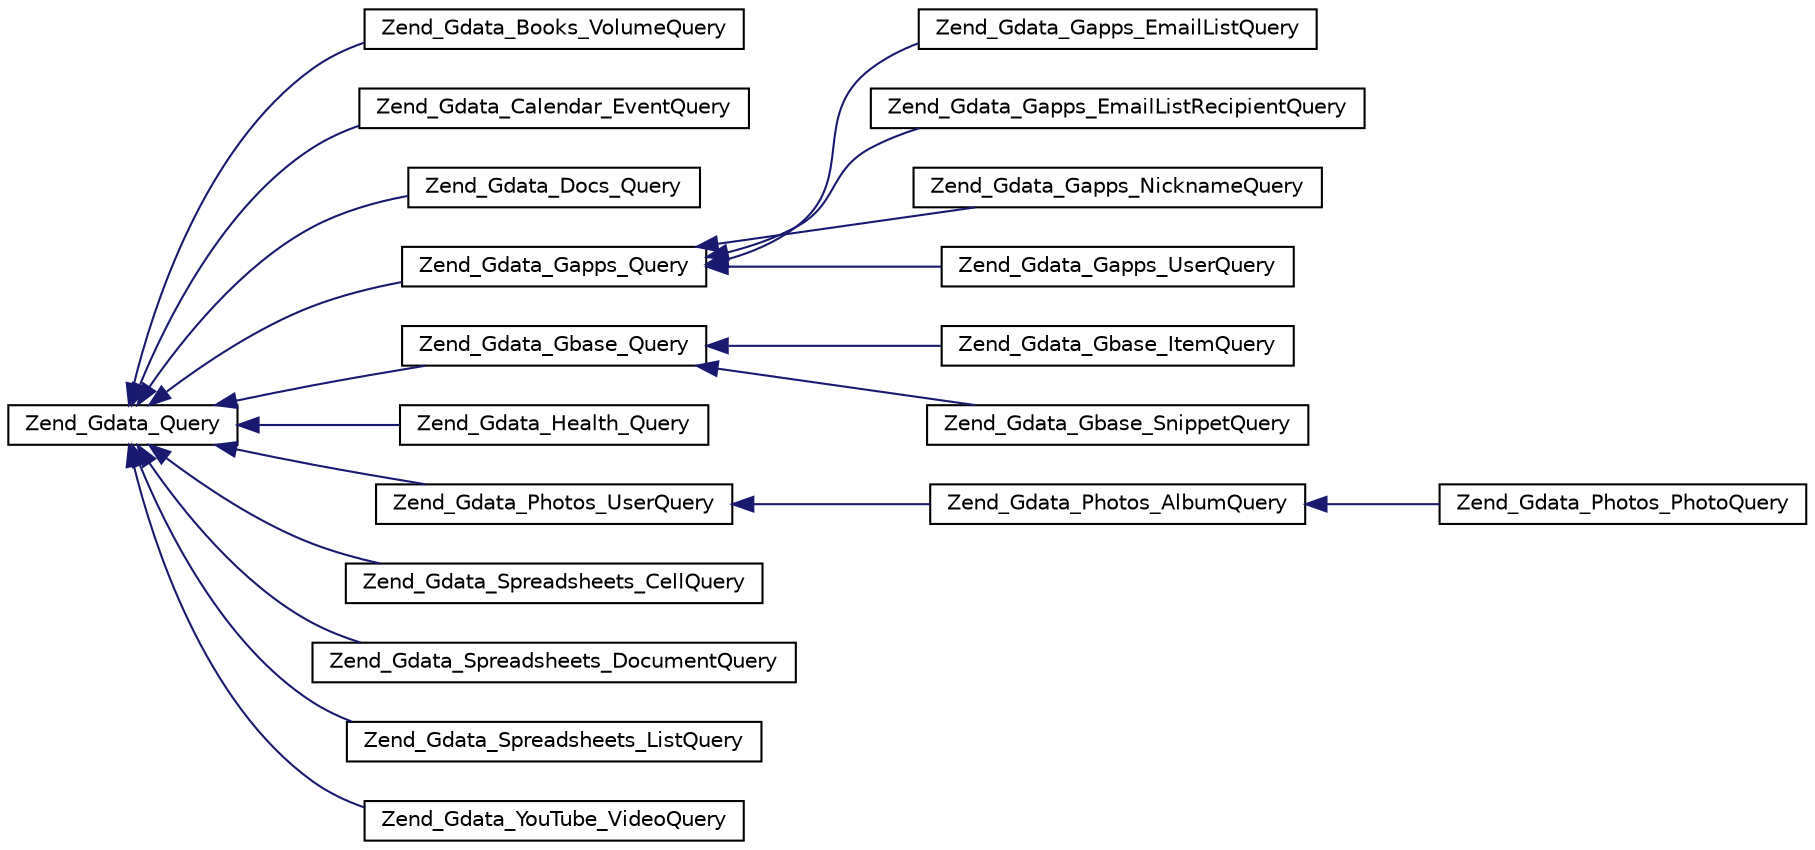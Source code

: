 digraph G
{
  edge [fontname="Helvetica",fontsize="10",labelfontname="Helvetica",labelfontsize="10"];
  node [fontname="Helvetica",fontsize="10",shape=record];
  rankdir="LR";
  Node1 [label="Zend_Gdata_Query",height=0.2,width=0.4,color="black", fillcolor="white", style="filled",URL="$class_zend___gdata___query.html"];
  Node1 -> Node2 [dir="back",color="midnightblue",fontsize="10",style="solid",fontname="Helvetica"];
  Node2 [label="Zend_Gdata_Books_VolumeQuery",height=0.2,width=0.4,color="black", fillcolor="white", style="filled",URL="$class_zend___gdata___books___volume_query.html"];
  Node1 -> Node3 [dir="back",color="midnightblue",fontsize="10",style="solid",fontname="Helvetica"];
  Node3 [label="Zend_Gdata_Calendar_EventQuery",height=0.2,width=0.4,color="black", fillcolor="white", style="filled",URL="$class_zend___gdata___calendar___event_query.html"];
  Node1 -> Node4 [dir="back",color="midnightblue",fontsize="10",style="solid",fontname="Helvetica"];
  Node4 [label="Zend_Gdata_Docs_Query",height=0.2,width=0.4,color="black", fillcolor="white", style="filled",URL="$class_zend___gdata___docs___query.html"];
  Node1 -> Node5 [dir="back",color="midnightblue",fontsize="10",style="solid",fontname="Helvetica"];
  Node5 [label="Zend_Gdata_Gapps_Query",height=0.2,width=0.4,color="black", fillcolor="white", style="filled",URL="$class_zend___gdata___gapps___query.html"];
  Node5 -> Node6 [dir="back",color="midnightblue",fontsize="10",style="solid",fontname="Helvetica"];
  Node6 [label="Zend_Gdata_Gapps_EmailListQuery",height=0.2,width=0.4,color="black", fillcolor="white", style="filled",URL="$class_zend___gdata___gapps___email_list_query.html"];
  Node5 -> Node7 [dir="back",color="midnightblue",fontsize="10",style="solid",fontname="Helvetica"];
  Node7 [label="Zend_Gdata_Gapps_EmailListRecipientQuery",height=0.2,width=0.4,color="black", fillcolor="white", style="filled",URL="$class_zend___gdata___gapps___email_list_recipient_query.html"];
  Node5 -> Node8 [dir="back",color="midnightblue",fontsize="10",style="solid",fontname="Helvetica"];
  Node8 [label="Zend_Gdata_Gapps_NicknameQuery",height=0.2,width=0.4,color="black", fillcolor="white", style="filled",URL="$class_zend___gdata___gapps___nickname_query.html"];
  Node5 -> Node9 [dir="back",color="midnightblue",fontsize="10",style="solid",fontname="Helvetica"];
  Node9 [label="Zend_Gdata_Gapps_UserQuery",height=0.2,width=0.4,color="black", fillcolor="white", style="filled",URL="$class_zend___gdata___gapps___user_query.html"];
  Node1 -> Node10 [dir="back",color="midnightblue",fontsize="10",style="solid",fontname="Helvetica"];
  Node10 [label="Zend_Gdata_Gbase_Query",height=0.2,width=0.4,color="black", fillcolor="white", style="filled",URL="$class_zend___gdata___gbase___query.html"];
  Node10 -> Node11 [dir="back",color="midnightblue",fontsize="10",style="solid",fontname="Helvetica"];
  Node11 [label="Zend_Gdata_Gbase_ItemQuery",height=0.2,width=0.4,color="black", fillcolor="white", style="filled",URL="$class_zend___gdata___gbase___item_query.html"];
  Node10 -> Node12 [dir="back",color="midnightblue",fontsize="10",style="solid",fontname="Helvetica"];
  Node12 [label="Zend_Gdata_Gbase_SnippetQuery",height=0.2,width=0.4,color="black", fillcolor="white", style="filled",URL="$class_zend___gdata___gbase___snippet_query.html"];
  Node1 -> Node13 [dir="back",color="midnightblue",fontsize="10",style="solid",fontname="Helvetica"];
  Node13 [label="Zend_Gdata_Health_Query",height=0.2,width=0.4,color="black", fillcolor="white", style="filled",URL="$class_zend___gdata___health___query.html"];
  Node1 -> Node14 [dir="back",color="midnightblue",fontsize="10",style="solid",fontname="Helvetica"];
  Node14 [label="Zend_Gdata_Photos_UserQuery",height=0.2,width=0.4,color="black", fillcolor="white", style="filled",URL="$class_zend___gdata___photos___user_query.html"];
  Node14 -> Node15 [dir="back",color="midnightblue",fontsize="10",style="solid",fontname="Helvetica"];
  Node15 [label="Zend_Gdata_Photos_AlbumQuery",height=0.2,width=0.4,color="black", fillcolor="white", style="filled",URL="$class_zend___gdata___photos___album_query.html"];
  Node15 -> Node16 [dir="back",color="midnightblue",fontsize="10",style="solid",fontname="Helvetica"];
  Node16 [label="Zend_Gdata_Photos_PhotoQuery",height=0.2,width=0.4,color="black", fillcolor="white", style="filled",URL="$class_zend___gdata___photos___photo_query.html"];
  Node1 -> Node17 [dir="back",color="midnightblue",fontsize="10",style="solid",fontname="Helvetica"];
  Node17 [label="Zend_Gdata_Spreadsheets_CellQuery",height=0.2,width=0.4,color="black", fillcolor="white", style="filled",URL="$class_zend___gdata___spreadsheets___cell_query.html"];
  Node1 -> Node18 [dir="back",color="midnightblue",fontsize="10",style="solid",fontname="Helvetica"];
  Node18 [label="Zend_Gdata_Spreadsheets_DocumentQuery",height=0.2,width=0.4,color="black", fillcolor="white", style="filled",URL="$class_zend___gdata___spreadsheets___document_query.html"];
  Node1 -> Node19 [dir="back",color="midnightblue",fontsize="10",style="solid",fontname="Helvetica"];
  Node19 [label="Zend_Gdata_Spreadsheets_ListQuery",height=0.2,width=0.4,color="black", fillcolor="white", style="filled",URL="$class_zend___gdata___spreadsheets___list_query.html"];
  Node1 -> Node20 [dir="back",color="midnightblue",fontsize="10",style="solid",fontname="Helvetica"];
  Node20 [label="Zend_Gdata_YouTube_VideoQuery",height=0.2,width=0.4,color="black", fillcolor="white", style="filled",URL="$class_zend___gdata___you_tube___video_query.html"];
}
